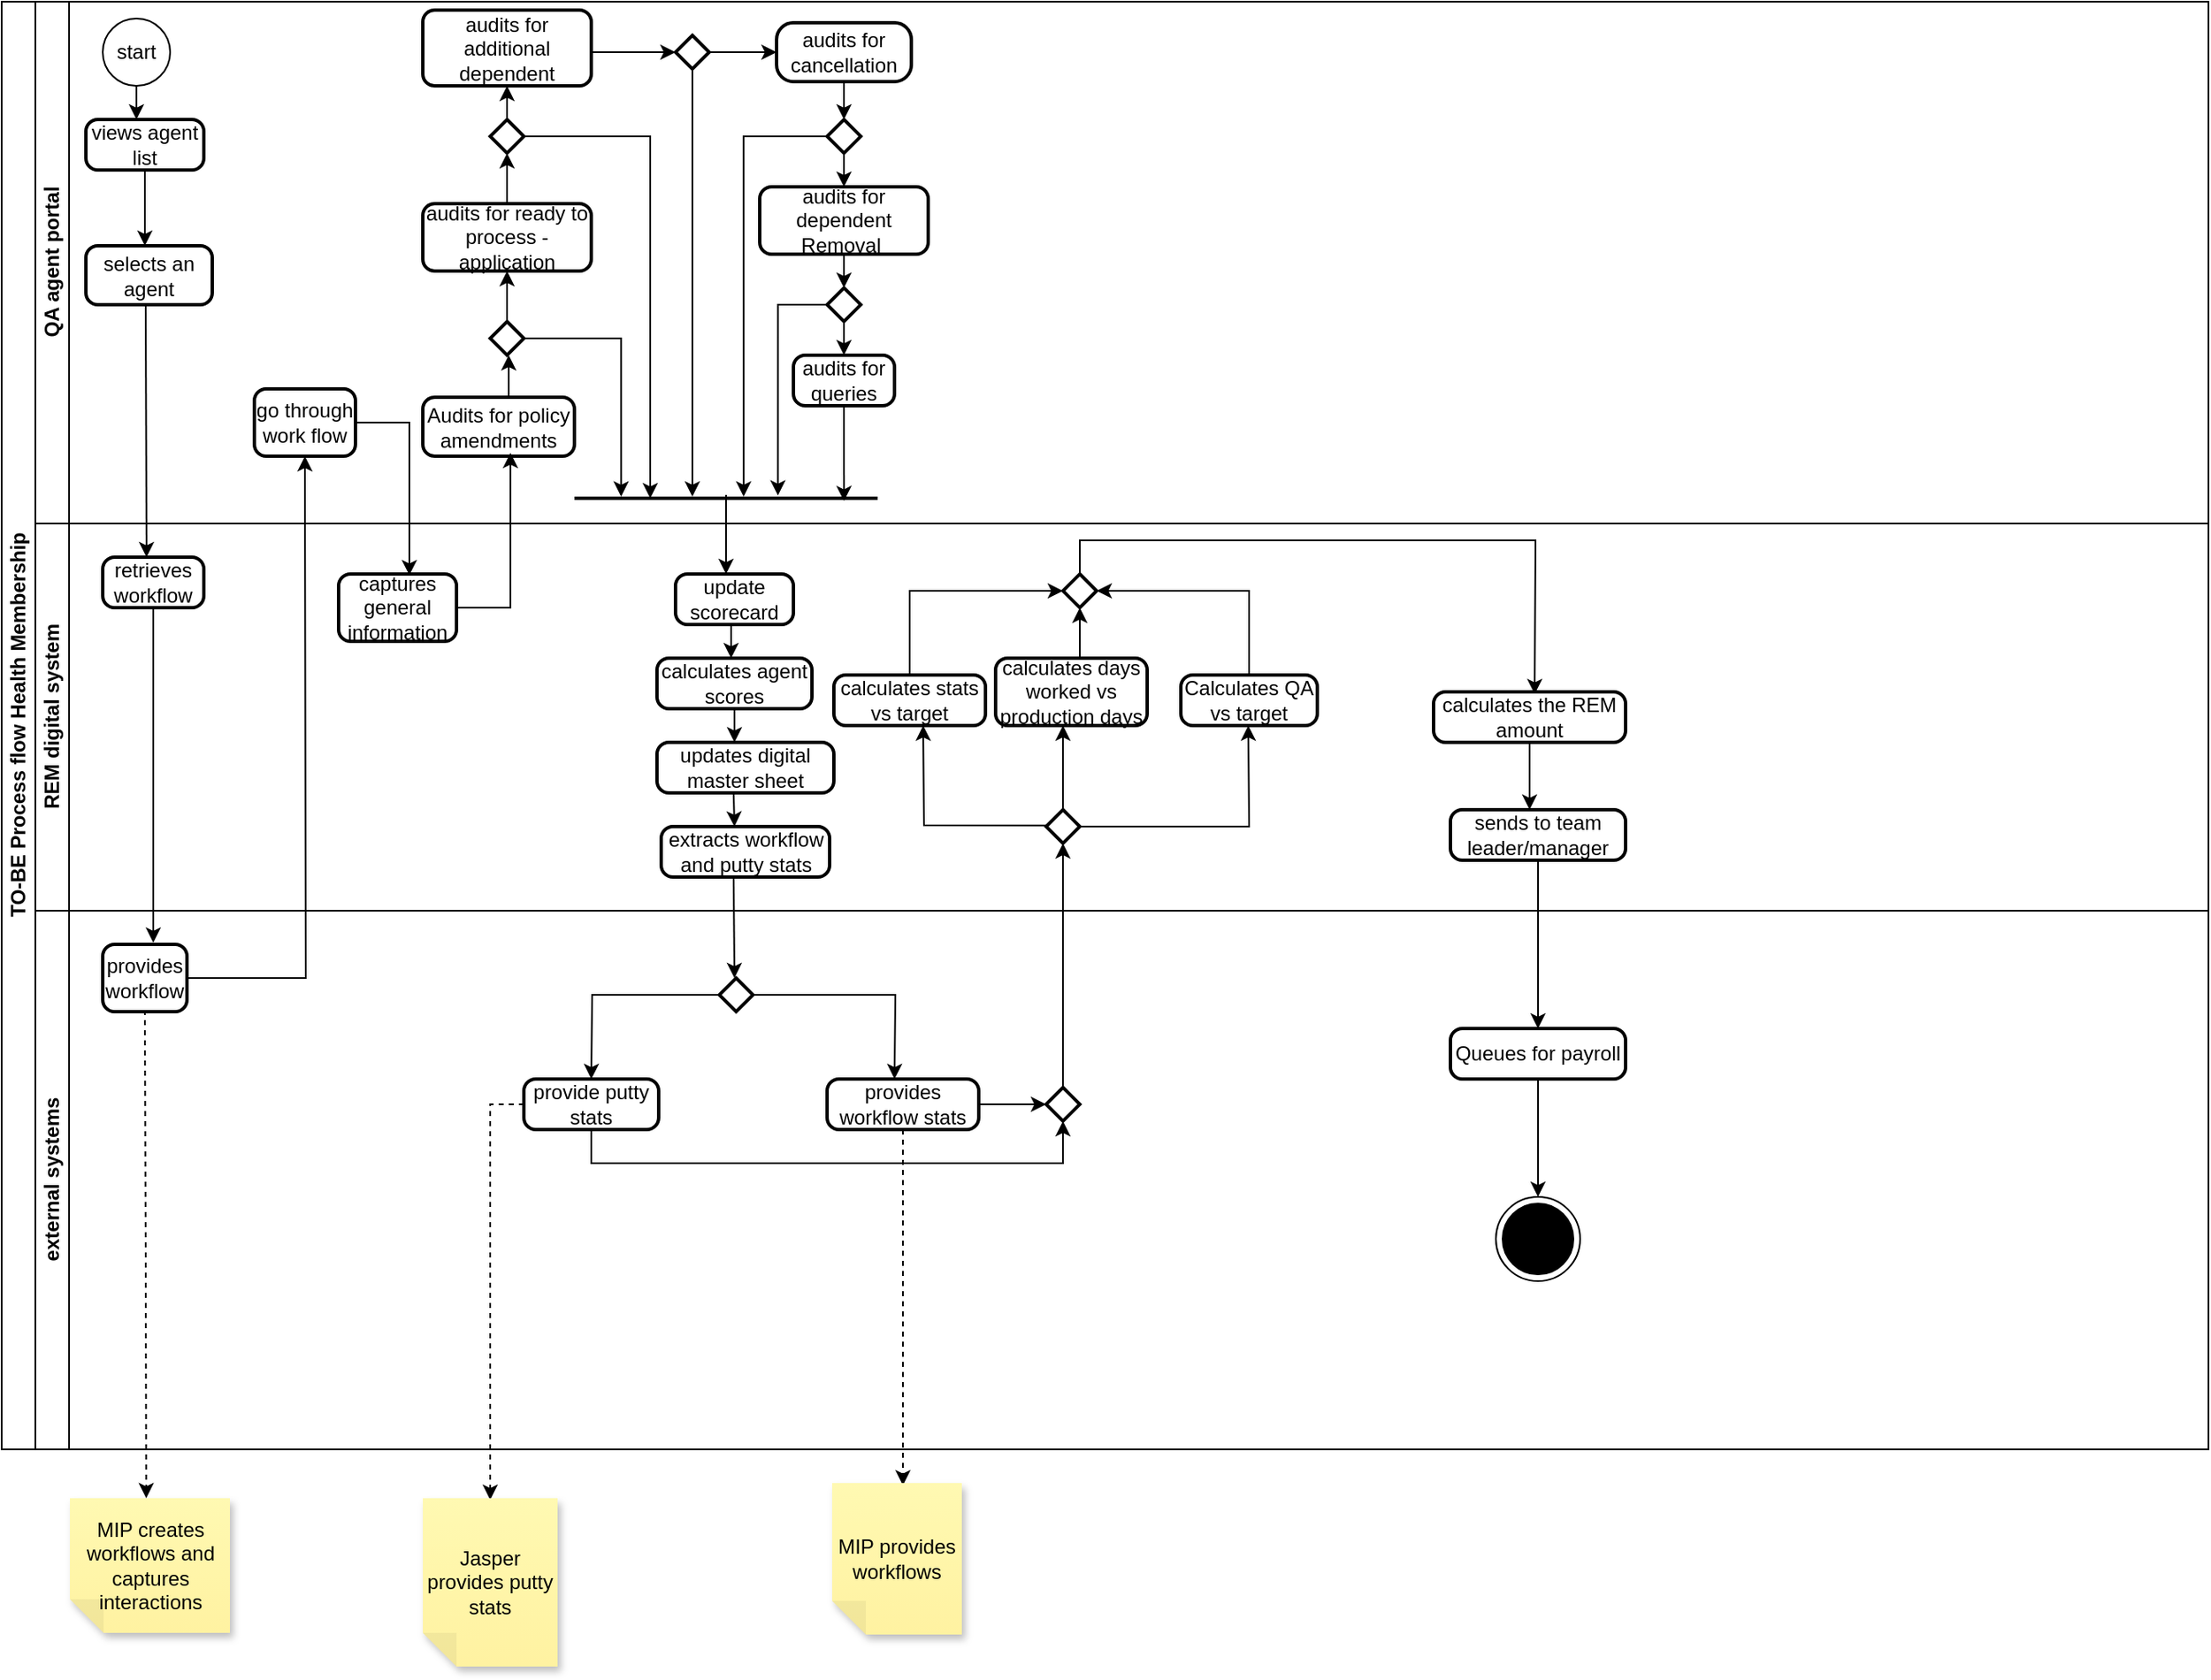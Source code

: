 <mxfile version="26.0.11">
  <diagram name="Page-1" id="Mo5LXh9xZfSiJ2UVL5K4">
    <mxGraphModel dx="1034" dy="454" grid="1" gridSize="10" guides="1" tooltips="1" connect="1" arrows="1" fold="1" page="1" pageScale="1" pageWidth="850" pageHeight="1100" math="0" shadow="0">
      <root>
        <mxCell id="0" />
        <mxCell id="1" parent="0" />
        <mxCell id="3YAbdTH7UzKuv2VdQoLU-1" value="TO-BE Process flow Health Membership" style="swimlane;html=1;childLayout=stackLayout;resizeParent=1;resizeParentMax=0;horizontal=0;startSize=20;horizontalStack=0;" parent="1" vertex="1">
          <mxGeometry x="60" y="190" width="1310" height="860" as="geometry" />
        </mxCell>
        <mxCell id="3YAbdTH7UzKuv2VdQoLU-2" value="QA agent portal" style="swimlane;html=1;startSize=20;horizontal=0;" parent="3YAbdTH7UzKuv2VdQoLU-1" vertex="1">
          <mxGeometry x="20" width="1290" height="310" as="geometry" />
        </mxCell>
        <mxCell id="3YAbdTH7UzKuv2VdQoLU-24" value="go through work flow" style="rounded=1;whiteSpace=wrap;html=1;absoluteArcSize=1;arcSize=14;strokeWidth=2;" parent="3YAbdTH7UzKuv2VdQoLU-2" vertex="1">
          <mxGeometry x="130" y="230" width="60" height="40" as="geometry" />
        </mxCell>
        <mxCell id="YWEc_yPuf_eXvl1y4lAa-35" style="edgeStyle=orthogonalEdgeStyle;rounded=0;orthogonalLoop=1;jettySize=auto;html=1;exitX=0.5;exitY=1;exitDx=0;exitDy=0;" edge="1" parent="3YAbdTH7UzKuv2VdQoLU-2" source="YWEc_yPuf_eXvl1y4lAa-24">
          <mxGeometry relative="1" as="geometry">
            <mxPoint x="60" y="70" as="targetPoint" />
          </mxGeometry>
        </mxCell>
        <mxCell id="YWEc_yPuf_eXvl1y4lAa-24" value="start" style="ellipse;whiteSpace=wrap;html=1;" vertex="1" parent="3YAbdTH7UzKuv2VdQoLU-2">
          <mxGeometry x="40" y="10" width="40" height="40" as="geometry" />
        </mxCell>
        <mxCell id="YWEc_yPuf_eXvl1y4lAa-36" style="edgeStyle=orthogonalEdgeStyle;rounded=0;orthogonalLoop=1;jettySize=auto;html=1;exitX=0.5;exitY=1;exitDx=0;exitDy=0;" edge="1" parent="3YAbdTH7UzKuv2VdQoLU-2" source="YWEc_yPuf_eXvl1y4lAa-26">
          <mxGeometry relative="1" as="geometry">
            <mxPoint x="65" y="145" as="targetPoint" />
            <mxPoint x="65" y="105" as="sourcePoint" />
          </mxGeometry>
        </mxCell>
        <mxCell id="YWEc_yPuf_eXvl1y4lAa-26" value="views agent list" style="rounded=1;whiteSpace=wrap;html=1;absoluteArcSize=1;arcSize=14;strokeWidth=2;" vertex="1" parent="3YAbdTH7UzKuv2VdQoLU-2">
          <mxGeometry x="30" y="70" width="70" height="30" as="geometry" />
        </mxCell>
        <mxCell id="YWEc_yPuf_eXvl1y4lAa-27" value="selects an agent" style="rounded=1;whiteSpace=wrap;html=1;absoluteArcSize=1;arcSize=14;strokeWidth=2;" vertex="1" parent="3YAbdTH7UzKuv2VdQoLU-2">
          <mxGeometry x="30" y="145" width="75" height="35" as="geometry" />
        </mxCell>
        <mxCell id="YWEc_yPuf_eXvl1y4lAa-38" value="" style="endArrow=classic;html=1;rounded=0;" edge="1" parent="3YAbdTH7UzKuv2VdQoLU-2">
          <mxGeometry width="50" height="50" relative="1" as="geometry">
            <mxPoint x="65.5" y="180" as="sourcePoint" />
            <mxPoint x="66" y="330" as="targetPoint" />
          </mxGeometry>
        </mxCell>
        <mxCell id="YWEc_yPuf_eXvl1y4lAa-45" style="edgeStyle=orthogonalEdgeStyle;rounded=0;orthogonalLoop=1;jettySize=auto;html=1;exitX=0.5;exitY=0;exitDx=0;exitDy=0;" edge="1" parent="3YAbdTH7UzKuv2VdQoLU-2" source="YWEc_yPuf_eXvl1y4lAa-46">
          <mxGeometry relative="1" as="geometry">
            <mxPoint x="280" y="210" as="targetPoint" />
          </mxGeometry>
        </mxCell>
        <mxCell id="3YAbdTH7UzKuv2VdQoLU-25" value="Audits for policy amendments" style="rounded=1;whiteSpace=wrap;html=1;absoluteArcSize=1;arcSize=14;strokeWidth=2;" parent="3YAbdTH7UzKuv2VdQoLU-2" vertex="1">
          <mxGeometry x="230" y="235" width="90" height="35" as="geometry" />
        </mxCell>
        <mxCell id="YWEc_yPuf_eXvl1y4lAa-48" style="edgeStyle=orthogonalEdgeStyle;rounded=0;orthogonalLoop=1;jettySize=auto;html=1;exitX=0.5;exitY=0;exitDx=0;exitDy=0;exitPerimeter=0;" edge="1" parent="3YAbdTH7UzKuv2VdQoLU-2" source="YWEc_yPuf_eXvl1y4lAa-46">
          <mxGeometry relative="1" as="geometry">
            <mxPoint x="280" y="160" as="targetPoint" />
          </mxGeometry>
        </mxCell>
        <mxCell id="YWEc_yPuf_eXvl1y4lAa-46" value="" style="strokeWidth=2;html=1;shape=mxgraph.flowchart.decision;whiteSpace=wrap;" vertex="1" parent="3YAbdTH7UzKuv2VdQoLU-2">
          <mxGeometry x="270" y="190" width="20" height="20" as="geometry" />
        </mxCell>
        <mxCell id="YWEc_yPuf_eXvl1y4lAa-47" value="" style="edgeStyle=orthogonalEdgeStyle;rounded=0;orthogonalLoop=1;jettySize=auto;html=1;exitX=0.5;exitY=0;exitDx=0;exitDy=0;" edge="1" parent="3YAbdTH7UzKuv2VdQoLU-2">
          <mxGeometry relative="1" as="geometry">
            <mxPoint x="281" y="210" as="targetPoint" />
            <mxPoint x="276" y="235" as="sourcePoint" />
          </mxGeometry>
        </mxCell>
        <mxCell id="YWEc_yPuf_eXvl1y4lAa-49" style="edgeStyle=orthogonalEdgeStyle;rounded=0;orthogonalLoop=1;jettySize=auto;html=1;exitX=0.5;exitY=0;exitDx=0;exitDy=0;" edge="1" parent="3YAbdTH7UzKuv2VdQoLU-2" source="3YAbdTH7UzKuv2VdQoLU-27">
          <mxGeometry relative="1" as="geometry">
            <mxPoint x="280" y="90" as="targetPoint" />
          </mxGeometry>
        </mxCell>
        <mxCell id="3YAbdTH7UzKuv2VdQoLU-27" value="audits for r&lt;span style=&quot;line-height: 107%; font-family: Aptos, sans-serif;&quot;&gt;&lt;font style=&quot;font-size: 12px;&quot;&gt;eady to process - application&lt;/font&gt;&lt;/span&gt;" style="rounded=1;whiteSpace=wrap;html=1;absoluteArcSize=1;arcSize=14;strokeWidth=2;" parent="3YAbdTH7UzKuv2VdQoLU-2" vertex="1">
          <mxGeometry x="230" y="120" width="100" height="40" as="geometry" />
        </mxCell>
        <mxCell id="YWEc_yPuf_eXvl1y4lAa-51" style="edgeStyle=orthogonalEdgeStyle;rounded=0;orthogonalLoop=1;jettySize=auto;html=1;exitX=0.5;exitY=0;exitDx=0;exitDy=0;exitPerimeter=0;" edge="1" parent="3YAbdTH7UzKuv2VdQoLU-2" source="YWEc_yPuf_eXvl1y4lAa-50">
          <mxGeometry relative="1" as="geometry">
            <mxPoint x="280" y="50" as="targetPoint" />
          </mxGeometry>
        </mxCell>
        <mxCell id="YWEc_yPuf_eXvl1y4lAa-50" value="" style="strokeWidth=2;html=1;shape=mxgraph.flowchart.decision;whiteSpace=wrap;" vertex="1" parent="3YAbdTH7UzKuv2VdQoLU-2">
          <mxGeometry x="270" y="70" width="20" height="20" as="geometry" />
        </mxCell>
        <mxCell id="3YAbdTH7UzKuv2VdQoLU-33" value="audits for additional dependent" style="rounded=1;whiteSpace=wrap;html=1;absoluteArcSize=1;arcSize=14;strokeWidth=2;" parent="3YAbdTH7UzKuv2VdQoLU-2" vertex="1">
          <mxGeometry x="230" y="5" width="100" height="45" as="geometry" />
        </mxCell>
        <mxCell id="YWEc_yPuf_eXvl1y4lAa-54" value="" style="endArrow=classic;html=1;rounded=0;" edge="1" parent="3YAbdTH7UzKuv2VdQoLU-2">
          <mxGeometry width="50" height="50" relative="1" as="geometry">
            <mxPoint x="330" y="30" as="sourcePoint" />
            <mxPoint x="380" y="30" as="targetPoint" />
            <Array as="points">
              <mxPoint x="370" y="30" />
            </Array>
          </mxGeometry>
        </mxCell>
        <mxCell id="YWEc_yPuf_eXvl1y4lAa-58" style="edgeStyle=orthogonalEdgeStyle;rounded=0;orthogonalLoop=1;jettySize=auto;html=1;exitX=1;exitY=0.5;exitDx=0;exitDy=0;exitPerimeter=0;" edge="1" parent="3YAbdTH7UzKuv2VdQoLU-2" source="YWEc_yPuf_eXvl1y4lAa-55">
          <mxGeometry relative="1" as="geometry">
            <mxPoint x="440" y="30" as="targetPoint" />
          </mxGeometry>
        </mxCell>
        <mxCell id="YWEc_yPuf_eXvl1y4lAa-70" style="edgeStyle=orthogonalEdgeStyle;rounded=0;orthogonalLoop=1;jettySize=auto;html=1;exitX=0.5;exitY=1;exitDx=0;exitDy=0;exitPerimeter=0;" edge="1" parent="3YAbdTH7UzKuv2VdQoLU-2" source="YWEc_yPuf_eXvl1y4lAa-55">
          <mxGeometry relative="1" as="geometry">
            <mxPoint x="390" y="294" as="targetPoint" />
            <mxPoint x="390" y="54" as="sourcePoint" />
          </mxGeometry>
        </mxCell>
        <mxCell id="YWEc_yPuf_eXvl1y4lAa-55" value="" style="strokeWidth=2;html=1;shape=mxgraph.flowchart.decision;whiteSpace=wrap;" vertex="1" parent="3YAbdTH7UzKuv2VdQoLU-2">
          <mxGeometry x="380" y="20" width="20" height="20" as="geometry" />
        </mxCell>
        <mxCell id="YWEc_yPuf_eXvl1y4lAa-59" style="edgeStyle=orthogonalEdgeStyle;rounded=0;orthogonalLoop=1;jettySize=auto;html=1;exitX=0.5;exitY=1;exitDx=0;exitDy=0;" edge="1" parent="3YAbdTH7UzKuv2VdQoLU-2" source="3YAbdTH7UzKuv2VdQoLU-35">
          <mxGeometry relative="1" as="geometry">
            <mxPoint x="480" y="70" as="targetPoint" />
          </mxGeometry>
        </mxCell>
        <mxCell id="3YAbdTH7UzKuv2VdQoLU-35" value="audits for cancellation" style="rounded=1;whiteSpace=wrap;html=1;absoluteArcSize=1;arcSize=20;strokeWidth=2;" parent="3YAbdTH7UzKuv2VdQoLU-2" vertex="1">
          <mxGeometry x="440" y="12.5" width="80" height="35" as="geometry" />
        </mxCell>
        <mxCell id="YWEc_yPuf_eXvl1y4lAa-61" style="edgeStyle=orthogonalEdgeStyle;rounded=0;orthogonalLoop=1;jettySize=auto;html=1;exitX=0.5;exitY=1;exitDx=0;exitDy=0;exitPerimeter=0;" edge="1" parent="3YAbdTH7UzKuv2VdQoLU-2" source="YWEc_yPuf_eXvl1y4lAa-60">
          <mxGeometry relative="1" as="geometry">
            <mxPoint x="480" y="110" as="targetPoint" />
          </mxGeometry>
        </mxCell>
        <mxCell id="YWEc_yPuf_eXvl1y4lAa-60" value="" style="strokeWidth=2;html=1;shape=mxgraph.flowchart.decision;whiteSpace=wrap;" vertex="1" parent="3YAbdTH7UzKuv2VdQoLU-2">
          <mxGeometry x="470" y="70" width="20" height="20" as="geometry" />
        </mxCell>
        <mxCell id="YWEc_yPuf_eXvl1y4lAa-63" style="edgeStyle=orthogonalEdgeStyle;rounded=0;orthogonalLoop=1;jettySize=auto;html=1;exitX=0.5;exitY=1;exitDx=0;exitDy=0;" edge="1" parent="3YAbdTH7UzKuv2VdQoLU-2" source="3YAbdTH7UzKuv2VdQoLU-43">
          <mxGeometry relative="1" as="geometry">
            <mxPoint x="480" y="170" as="targetPoint" />
          </mxGeometry>
        </mxCell>
        <mxCell id="3YAbdTH7UzKuv2VdQoLU-43" value="audits for dependent Removal&amp;nbsp;" style="rounded=1;whiteSpace=wrap;html=1;absoluteArcSize=1;arcSize=14;strokeWidth=2;" parent="3YAbdTH7UzKuv2VdQoLU-2" vertex="1">
          <mxGeometry x="430" y="110" width="100" height="40" as="geometry" />
        </mxCell>
        <mxCell id="3YAbdTH7UzKuv2VdQoLU-49" value="audits for queries" style="rounded=1;whiteSpace=wrap;html=1;absoluteArcSize=1;arcSize=14;strokeWidth=2;" parent="3YAbdTH7UzKuv2VdQoLU-2" vertex="1">
          <mxGeometry x="450" y="210" width="60" height="30" as="geometry" />
        </mxCell>
        <mxCell id="YWEc_yPuf_eXvl1y4lAa-65" style="edgeStyle=orthogonalEdgeStyle;rounded=0;orthogonalLoop=1;jettySize=auto;html=1;exitX=0.5;exitY=1;exitDx=0;exitDy=0;exitPerimeter=0;" edge="1" parent="3YAbdTH7UzKuv2VdQoLU-2" source="YWEc_yPuf_eXvl1y4lAa-64">
          <mxGeometry relative="1" as="geometry">
            <mxPoint x="480" y="210" as="targetPoint" />
          </mxGeometry>
        </mxCell>
        <mxCell id="YWEc_yPuf_eXvl1y4lAa-64" value="" style="strokeWidth=2;html=1;shape=mxgraph.flowchart.decision;whiteSpace=wrap;" vertex="1" parent="3YAbdTH7UzKuv2VdQoLU-2">
          <mxGeometry x="470" y="170" width="20" height="20" as="geometry" />
        </mxCell>
        <mxCell id="YWEc_yPuf_eXvl1y4lAa-66" value="" style="line;strokeWidth=2;html=1;" vertex="1" parent="3YAbdTH7UzKuv2VdQoLU-2">
          <mxGeometry x="320" y="290" width="180" height="10" as="geometry" />
        </mxCell>
        <mxCell id="YWEc_yPuf_eXvl1y4lAa-67" style="edgeStyle=orthogonalEdgeStyle;rounded=0;orthogonalLoop=1;jettySize=auto;html=1;exitX=1;exitY=0.5;exitDx=0;exitDy=0;exitPerimeter=0;entryX=0.25;entryY=0.5;entryDx=0;entryDy=0;entryPerimeter=0;" edge="1" parent="3YAbdTH7UzKuv2VdQoLU-2" source="YWEc_yPuf_eXvl1y4lAa-50" target="YWEc_yPuf_eXvl1y4lAa-66">
          <mxGeometry relative="1" as="geometry" />
        </mxCell>
        <mxCell id="YWEc_yPuf_eXvl1y4lAa-69" style="edgeStyle=orthogonalEdgeStyle;rounded=0;orthogonalLoop=1;jettySize=auto;html=1;exitX=1;exitY=0.5;exitDx=0;exitDy=0;exitPerimeter=0;entryX=0.154;entryY=0.4;entryDx=0;entryDy=0;entryPerimeter=0;" edge="1" parent="3YAbdTH7UzKuv2VdQoLU-2" source="YWEc_yPuf_eXvl1y4lAa-46" target="YWEc_yPuf_eXvl1y4lAa-66">
          <mxGeometry relative="1" as="geometry" />
        </mxCell>
        <mxCell id="YWEc_yPuf_eXvl1y4lAa-71" style="edgeStyle=orthogonalEdgeStyle;rounded=0;orthogonalLoop=1;jettySize=auto;html=1;exitX=0;exitY=0.5;exitDx=0;exitDy=0;exitPerimeter=0;entryX=0.558;entryY=0.4;entryDx=0;entryDy=0;entryPerimeter=0;" edge="1" parent="3YAbdTH7UzKuv2VdQoLU-2" source="YWEc_yPuf_eXvl1y4lAa-60" target="YWEc_yPuf_eXvl1y4lAa-66">
          <mxGeometry relative="1" as="geometry">
            <mxPoint x="409" y="290" as="targetPoint" />
          </mxGeometry>
        </mxCell>
        <mxCell id="YWEc_yPuf_eXvl1y4lAa-72" style="edgeStyle=orthogonalEdgeStyle;rounded=0;orthogonalLoop=1;jettySize=auto;html=1;exitX=0;exitY=0.5;exitDx=0;exitDy=0;exitPerimeter=0;entryX=0.671;entryY=0.333;entryDx=0;entryDy=0;entryPerimeter=0;" edge="1" parent="3YAbdTH7UzKuv2VdQoLU-2" source="YWEc_yPuf_eXvl1y4lAa-64" target="YWEc_yPuf_eXvl1y4lAa-66">
          <mxGeometry relative="1" as="geometry" />
        </mxCell>
        <mxCell id="YWEc_yPuf_eXvl1y4lAa-73" style="edgeStyle=orthogonalEdgeStyle;rounded=0;orthogonalLoop=1;jettySize=auto;html=1;exitX=0.5;exitY=1;exitDx=0;exitDy=0;entryX=0.889;entryY=0.667;entryDx=0;entryDy=0;entryPerimeter=0;" edge="1" parent="3YAbdTH7UzKuv2VdQoLU-2" source="3YAbdTH7UzKuv2VdQoLU-49" target="YWEc_yPuf_eXvl1y4lAa-66">
          <mxGeometry relative="1" as="geometry" />
        </mxCell>
        <mxCell id="3YAbdTH7UzKuv2VdQoLU-23" value="REM digital system" style="swimlane;html=1;startSize=20;horizontal=0;" parent="3YAbdTH7UzKuv2VdQoLU-1" vertex="1">
          <mxGeometry x="20" y="310" width="1290" height="230" as="geometry" />
        </mxCell>
        <mxCell id="3YAbdTH7UzKuv2VdQoLU-51" value="captures general information" style="rounded=1;whiteSpace=wrap;html=1;absoluteArcSize=1;arcSize=14;strokeWidth=2;" parent="3YAbdTH7UzKuv2VdQoLU-23" vertex="1">
          <mxGeometry x="180" y="30" width="70" height="40" as="geometry" />
        </mxCell>
        <mxCell id="YWEc_yPuf_eXvl1y4lAa-39" style="edgeStyle=orthogonalEdgeStyle;rounded=0;orthogonalLoop=1;jettySize=auto;html=1;exitX=0.5;exitY=1;exitDx=0;exitDy=0;" edge="1" parent="3YAbdTH7UzKuv2VdQoLU-23" source="YWEc_yPuf_eXvl1y4lAa-9">
          <mxGeometry relative="1" as="geometry">
            <mxPoint x="70" y="249" as="targetPoint" />
            <mxPoint x="70" y="69" as="sourcePoint" />
          </mxGeometry>
        </mxCell>
        <mxCell id="YWEc_yPuf_eXvl1y4lAa-9" value="retrieves workflow" style="rounded=1;whiteSpace=wrap;html=1;absoluteArcSize=1;arcSize=14;strokeWidth=2;" vertex="1" parent="3YAbdTH7UzKuv2VdQoLU-23">
          <mxGeometry x="40" y="20" width="60" height="30" as="geometry" />
        </mxCell>
        <mxCell id="YWEc_yPuf_eXvl1y4lAa-74" value="" style="endArrow=classic;html=1;rounded=0;" edge="1" parent="3YAbdTH7UzKuv2VdQoLU-23">
          <mxGeometry width="50" height="50" relative="1" as="geometry">
            <mxPoint x="410" y="-17" as="sourcePoint" />
            <mxPoint x="410" y="30" as="targetPoint" />
          </mxGeometry>
        </mxCell>
        <mxCell id="YWEc_yPuf_eXvl1y4lAa-76" style="edgeStyle=orthogonalEdgeStyle;rounded=0;orthogonalLoop=1;jettySize=auto;html=1;exitX=0.5;exitY=1;exitDx=0;exitDy=0;" edge="1" parent="3YAbdTH7UzKuv2VdQoLU-23">
          <mxGeometry relative="1" as="geometry">
            <mxPoint x="413" y="80" as="targetPoint" />
            <mxPoint x="418" y="60" as="sourcePoint" />
          </mxGeometry>
        </mxCell>
        <mxCell id="3YAbdTH7UzKuv2VdQoLU-53" value="update scorecard" style="rounded=1;whiteSpace=wrap;html=1;absoluteArcSize=1;arcSize=14;strokeWidth=2;" parent="3YAbdTH7UzKuv2VdQoLU-23" vertex="1">
          <mxGeometry x="380" y="30" width="70" height="30" as="geometry" />
        </mxCell>
        <mxCell id="YWEc_yPuf_eXvl1y4lAa-77" style="edgeStyle=orthogonalEdgeStyle;rounded=0;orthogonalLoop=1;jettySize=auto;html=1;exitX=0.5;exitY=1;exitDx=0;exitDy=0;" edge="1" parent="3YAbdTH7UzKuv2VdQoLU-23" source="3YAbdTH7UzKuv2VdQoLU-71">
          <mxGeometry relative="1" as="geometry">
            <mxPoint x="415" y="130" as="targetPoint" />
          </mxGeometry>
        </mxCell>
        <mxCell id="3YAbdTH7UzKuv2VdQoLU-71" value="calculates agent scores" style="rounded=1;whiteSpace=wrap;html=1;absoluteArcSize=1;arcSize=14;strokeWidth=2;" parent="3YAbdTH7UzKuv2VdQoLU-23" vertex="1">
          <mxGeometry x="369" y="80" width="92" height="30" as="geometry" />
        </mxCell>
        <mxCell id="YWEc_yPuf_eXvl1y4lAa-79" style="edgeStyle=orthogonalEdgeStyle;rounded=0;orthogonalLoop=1;jettySize=auto;html=1;exitX=0.5;exitY=1;exitDx=0;exitDy=0;" edge="1" parent="3YAbdTH7UzKuv2VdQoLU-23">
          <mxGeometry relative="1" as="geometry">
            <mxPoint x="415" y="180" as="targetPoint" />
            <mxPoint x="414.5" y="160" as="sourcePoint" />
          </mxGeometry>
        </mxCell>
        <mxCell id="3YAbdTH7UzKuv2VdQoLU-55" value="updates digital master sheet" style="rounded=1;whiteSpace=wrap;html=1;absoluteArcSize=1;arcSize=14;strokeWidth=2;" parent="3YAbdTH7UzKuv2VdQoLU-23" vertex="1">
          <mxGeometry x="369" y="130" width="105" height="30" as="geometry" />
        </mxCell>
        <mxCell id="3YAbdTH7UzKuv2VdQoLU-72" value="extracts workflow and putty stats" style="rounded=1;whiteSpace=wrap;html=1;absoluteArcSize=1;arcSize=14;strokeWidth=2;" parent="3YAbdTH7UzKuv2VdQoLU-23" vertex="1">
          <mxGeometry x="371.5" y="180" width="100" height="30" as="geometry" />
        </mxCell>
        <mxCell id="YWEc_yPuf_eXvl1y4lAa-82" value="" style="endArrow=classic;html=1;rounded=0;" edge="1" parent="3YAbdTH7UzKuv2VdQoLU-23">
          <mxGeometry width="50" height="50" relative="1" as="geometry">
            <mxPoint x="414.5" y="210" as="sourcePoint" />
            <mxPoint x="415" y="270" as="targetPoint" />
            <Array as="points" />
          </mxGeometry>
        </mxCell>
        <mxCell id="3YAbdTH7UzKuv2VdQoLU-61" value="calculates stats vs target" style="rounded=1;whiteSpace=wrap;html=1;absoluteArcSize=1;arcSize=14;strokeWidth=2;" parent="3YAbdTH7UzKuv2VdQoLU-23" vertex="1">
          <mxGeometry x="474" y="90" width="90" height="30" as="geometry" />
        </mxCell>
        <mxCell id="YWEc_yPuf_eXvl1y4lAa-103" style="edgeStyle=orthogonalEdgeStyle;rounded=0;orthogonalLoop=1;jettySize=auto;html=1;exitX=0.5;exitY=0;exitDx=0;exitDy=0;" edge="1" parent="3YAbdTH7UzKuv2VdQoLU-23" source="3YAbdTH7UzKuv2VdQoLU-63">
          <mxGeometry relative="1" as="geometry">
            <mxPoint x="620" y="50" as="targetPoint" />
          </mxGeometry>
        </mxCell>
        <mxCell id="3YAbdTH7UzKuv2VdQoLU-63" value="calculates days worked vs production days" style="rounded=1;whiteSpace=wrap;html=1;absoluteArcSize=1;arcSize=14;strokeWidth=2;" parent="3YAbdTH7UzKuv2VdQoLU-23" vertex="1">
          <mxGeometry x="570" y="80" width="90" height="40" as="geometry" />
        </mxCell>
        <mxCell id="3YAbdTH7UzKuv2VdQoLU-64" value="Calculates QA vs target" style="rounded=1;whiteSpace=wrap;html=1;absoluteArcSize=1;arcSize=14;strokeWidth=2;" parent="3YAbdTH7UzKuv2VdQoLU-23" vertex="1">
          <mxGeometry x="680" y="90" width="81" height="30" as="geometry" />
        </mxCell>
        <mxCell id="YWEc_yPuf_eXvl1y4lAa-108" style="edgeStyle=orthogonalEdgeStyle;rounded=0;orthogonalLoop=1;jettySize=auto;html=1;exitX=0.5;exitY=0;exitDx=0;exitDy=0;exitPerimeter=0;" edge="1" parent="3YAbdTH7UzKuv2VdQoLU-23" source="YWEc_yPuf_eXvl1y4lAa-105">
          <mxGeometry relative="1" as="geometry">
            <mxPoint x="890" y="101.333" as="targetPoint" />
          </mxGeometry>
        </mxCell>
        <mxCell id="YWEc_yPuf_eXvl1y4lAa-105" value="" style="strokeWidth=2;html=1;shape=mxgraph.flowchart.decision;whiteSpace=wrap;" vertex="1" parent="3YAbdTH7UzKuv2VdQoLU-23">
          <mxGeometry x="610" y="30" width="20" height="20" as="geometry" />
        </mxCell>
        <mxCell id="YWEc_yPuf_eXvl1y4lAa-106" style="edgeStyle=orthogonalEdgeStyle;rounded=0;orthogonalLoop=1;jettySize=auto;html=1;exitX=0.5;exitY=0;exitDx=0;exitDy=0;entryX=0;entryY=0.5;entryDx=0;entryDy=0;entryPerimeter=0;" edge="1" parent="3YAbdTH7UzKuv2VdQoLU-23" source="3YAbdTH7UzKuv2VdQoLU-61" target="YWEc_yPuf_eXvl1y4lAa-105">
          <mxGeometry relative="1" as="geometry" />
        </mxCell>
        <mxCell id="YWEc_yPuf_eXvl1y4lAa-107" style="edgeStyle=orthogonalEdgeStyle;rounded=0;orthogonalLoop=1;jettySize=auto;html=1;exitX=0.5;exitY=0;exitDx=0;exitDy=0;entryX=1;entryY=0.5;entryDx=0;entryDy=0;entryPerimeter=0;" edge="1" parent="3YAbdTH7UzKuv2VdQoLU-23" source="3YAbdTH7UzKuv2VdQoLU-64" target="YWEc_yPuf_eXvl1y4lAa-105">
          <mxGeometry relative="1" as="geometry" />
        </mxCell>
        <mxCell id="YWEc_yPuf_eXvl1y4lAa-109" style="edgeStyle=orthogonalEdgeStyle;rounded=0;orthogonalLoop=1;jettySize=auto;html=1;exitX=0.5;exitY=1;exitDx=0;exitDy=0;" edge="1" parent="3YAbdTH7UzKuv2VdQoLU-23" source="3YAbdTH7UzKuv2VdQoLU-66">
          <mxGeometry relative="1" as="geometry">
            <mxPoint x="887" y="170" as="targetPoint" />
          </mxGeometry>
        </mxCell>
        <mxCell id="3YAbdTH7UzKuv2VdQoLU-66" value="calculates the REM amount" style="rounded=1;whiteSpace=wrap;html=1;absoluteArcSize=1;arcSize=14;strokeWidth=2;" parent="3YAbdTH7UzKuv2VdQoLU-23" vertex="1">
          <mxGeometry x="830" y="100" width="114" height="30" as="geometry" />
        </mxCell>
        <mxCell id="YWEc_yPuf_eXvl1y4lAa-110" style="edgeStyle=orthogonalEdgeStyle;rounded=0;orthogonalLoop=1;jettySize=auto;html=1;exitX=0.5;exitY=1;exitDx=0;exitDy=0;" edge="1" parent="3YAbdTH7UzKuv2VdQoLU-23" source="3YAbdTH7UzKuv2VdQoLU-67">
          <mxGeometry relative="1" as="geometry">
            <mxPoint x="892" y="300" as="targetPoint" />
          </mxGeometry>
        </mxCell>
        <mxCell id="3YAbdTH7UzKuv2VdQoLU-67" value="sends to team leader/manager" style="rounded=1;whiteSpace=wrap;html=1;absoluteArcSize=1;arcSize=14;strokeWidth=2;" parent="3YAbdTH7UzKuv2VdQoLU-23" vertex="1">
          <mxGeometry x="840" y="170" width="104" height="30" as="geometry" />
        </mxCell>
        <mxCell id="3YAbdTH7UzKuv2VdQoLU-50" value="external systems" style="swimlane;html=1;startSize=20;horizontal=0;" parent="3YAbdTH7UzKuv2VdQoLU-1" vertex="1">
          <mxGeometry x="20" y="540" width="1290" height="320" as="geometry" />
        </mxCell>
        <mxCell id="YWEc_yPuf_eXvl1y4lAa-12" style="edgeStyle=orthogonalEdgeStyle;rounded=0;orthogonalLoop=1;jettySize=auto;html=1;exitX=1;exitY=0.5;exitDx=0;exitDy=0;" edge="1" parent="3YAbdTH7UzKuv2VdQoLU-50" source="YWEc_yPuf_eXvl1y4lAa-11">
          <mxGeometry relative="1" as="geometry">
            <mxPoint x="160" y="-270" as="targetPoint" />
          </mxGeometry>
        </mxCell>
        <mxCell id="YWEc_yPuf_eXvl1y4lAa-11" value="provides workflow" style="rounded=1;whiteSpace=wrap;html=1;absoluteArcSize=1;arcSize=14;strokeWidth=2;" vertex="1" parent="3YAbdTH7UzKuv2VdQoLU-50">
          <mxGeometry x="40" y="20" width="50" height="40" as="geometry" />
        </mxCell>
        <mxCell id="YWEc_yPuf_eXvl1y4lAa-91" style="edgeStyle=orthogonalEdgeStyle;rounded=0;orthogonalLoop=1;jettySize=auto;html=1;exitX=1;exitY=0.5;exitDx=0;exitDy=0;" edge="1" parent="3YAbdTH7UzKuv2VdQoLU-50" source="YWEc_yPuf_eXvl1y4lAa-92">
          <mxGeometry relative="1" as="geometry">
            <mxPoint x="600" y="115" as="targetPoint" />
          </mxGeometry>
        </mxCell>
        <mxCell id="YWEc_yPuf_eXvl1y4lAa-96" style="edgeStyle=orthogonalEdgeStyle;rounded=0;orthogonalLoop=1;jettySize=auto;html=1;exitX=0.5;exitY=1;exitDx=0;exitDy=0;dashed=1;" edge="1" parent="3YAbdTH7UzKuv2VdQoLU-50" source="3YAbdTH7UzKuv2VdQoLU-15">
          <mxGeometry relative="1" as="geometry">
            <mxPoint x="515" y="341.333" as="targetPoint" />
          </mxGeometry>
        </mxCell>
        <mxCell id="3YAbdTH7UzKuv2VdQoLU-15" value="provides workflow stats" style="rounded=1;whiteSpace=wrap;html=1;absoluteArcSize=1;arcSize=14;strokeWidth=2;" parent="3YAbdTH7UzKuv2VdQoLU-50" vertex="1">
          <mxGeometry x="470" y="100" width="90" height="30" as="geometry" />
        </mxCell>
        <mxCell id="YWEc_yPuf_eXvl1y4lAa-84" style="edgeStyle=orthogonalEdgeStyle;rounded=0;orthogonalLoop=1;jettySize=auto;html=1;exitX=1;exitY=0.5;exitDx=0;exitDy=0;exitPerimeter=0;" edge="1" parent="3YAbdTH7UzKuv2VdQoLU-50" source="YWEc_yPuf_eXvl1y4lAa-83">
          <mxGeometry relative="1" as="geometry">
            <mxPoint x="510" y="100" as="targetPoint" />
          </mxGeometry>
        </mxCell>
        <mxCell id="YWEc_yPuf_eXvl1y4lAa-88" style="edgeStyle=orthogonalEdgeStyle;rounded=0;orthogonalLoop=1;jettySize=auto;html=1;exitX=0;exitY=0.5;exitDx=0;exitDy=0;exitPerimeter=0;" edge="1" parent="3YAbdTH7UzKuv2VdQoLU-50" source="YWEc_yPuf_eXvl1y4lAa-83">
          <mxGeometry relative="1" as="geometry">
            <mxPoint x="330" y="100" as="targetPoint" />
          </mxGeometry>
        </mxCell>
        <mxCell id="YWEc_yPuf_eXvl1y4lAa-83" value="" style="strokeWidth=2;html=1;shape=mxgraph.flowchart.decision;whiteSpace=wrap;" vertex="1" parent="3YAbdTH7UzKuv2VdQoLU-50">
          <mxGeometry x="406" y="40" width="20" height="20" as="geometry" />
        </mxCell>
        <mxCell id="YWEc_yPuf_eXvl1y4lAa-97" style="edgeStyle=orthogonalEdgeStyle;rounded=0;orthogonalLoop=1;jettySize=auto;html=1;exitX=0;exitY=0.5;exitDx=0;exitDy=0;dashed=1;" edge="1" parent="3YAbdTH7UzKuv2VdQoLU-50" source="3YAbdTH7UzKuv2VdQoLU-13">
          <mxGeometry relative="1" as="geometry">
            <mxPoint x="270" y="350" as="targetPoint" />
          </mxGeometry>
        </mxCell>
        <mxCell id="3YAbdTH7UzKuv2VdQoLU-13" value="provide putty stats" style="rounded=1;whiteSpace=wrap;html=1;absoluteArcSize=1;arcSize=14;strokeWidth=2;" parent="3YAbdTH7UzKuv2VdQoLU-50" vertex="1">
          <mxGeometry x="290" y="100" width="80" height="30" as="geometry" />
        </mxCell>
        <mxCell id="YWEc_yPuf_eXvl1y4lAa-94" style="edgeStyle=orthogonalEdgeStyle;rounded=0;orthogonalLoop=1;jettySize=auto;html=1;exitX=0.5;exitY=0;exitDx=0;exitDy=0;exitPerimeter=0;" edge="1" parent="3YAbdTH7UzKuv2VdQoLU-50" source="YWEc_yPuf_eXvl1y4lAa-98">
          <mxGeometry relative="1" as="geometry">
            <mxPoint x="610" y="-40" as="targetPoint" />
          </mxGeometry>
        </mxCell>
        <mxCell id="YWEc_yPuf_eXvl1y4lAa-92" value="" style="strokeWidth=2;html=1;shape=mxgraph.flowchart.decision;whiteSpace=wrap;" vertex="1" parent="3YAbdTH7UzKuv2VdQoLU-50">
          <mxGeometry x="600" y="105" width="20" height="20" as="geometry" />
        </mxCell>
        <mxCell id="YWEc_yPuf_eXvl1y4lAa-93" value="" style="edgeStyle=orthogonalEdgeStyle;rounded=0;orthogonalLoop=1;jettySize=auto;html=1;exitX=1;exitY=0.5;exitDx=0;exitDy=0;" edge="1" parent="3YAbdTH7UzKuv2VdQoLU-50" source="3YAbdTH7UzKuv2VdQoLU-15" target="YWEc_yPuf_eXvl1y4lAa-92">
          <mxGeometry relative="1" as="geometry">
            <mxPoint x="680" y="845" as="targetPoint" />
            <mxPoint x="640" y="845" as="sourcePoint" />
          </mxGeometry>
        </mxCell>
        <mxCell id="YWEc_yPuf_eXvl1y4lAa-95" style="edgeStyle=orthogonalEdgeStyle;rounded=0;orthogonalLoop=1;jettySize=auto;html=1;exitX=0.5;exitY=1;exitDx=0;exitDy=0;entryX=0.5;entryY=1;entryDx=0;entryDy=0;entryPerimeter=0;" edge="1" parent="3YAbdTH7UzKuv2VdQoLU-50" source="3YAbdTH7UzKuv2VdQoLU-13" target="YWEc_yPuf_eXvl1y4lAa-92">
          <mxGeometry relative="1" as="geometry" />
        </mxCell>
        <mxCell id="YWEc_yPuf_eXvl1y4lAa-100" style="edgeStyle=orthogonalEdgeStyle;rounded=0;orthogonalLoop=1;jettySize=auto;html=1;exitX=0.5;exitY=0;exitDx=0;exitDy=0;exitPerimeter=0;" edge="1" parent="3YAbdTH7UzKuv2VdQoLU-50" source="YWEc_yPuf_eXvl1y4lAa-98">
          <mxGeometry relative="1" as="geometry">
            <mxPoint x="610" y="-110" as="targetPoint" />
          </mxGeometry>
        </mxCell>
        <mxCell id="YWEc_yPuf_eXvl1y4lAa-101" style="edgeStyle=orthogonalEdgeStyle;rounded=0;orthogonalLoop=1;jettySize=auto;html=1;exitX=0.367;exitY=0.467;exitDx=0;exitDy=0;exitPerimeter=0;" edge="1" parent="3YAbdTH7UzKuv2VdQoLU-50" source="YWEc_yPuf_eXvl1y4lAa-98">
          <mxGeometry relative="1" as="geometry">
            <mxPoint x="527" y="-110" as="targetPoint" />
            <mxPoint x="587" y="-50" as="sourcePoint" />
          </mxGeometry>
        </mxCell>
        <mxCell id="YWEc_yPuf_eXvl1y4lAa-102" style="edgeStyle=orthogonalEdgeStyle;rounded=0;orthogonalLoop=1;jettySize=auto;html=1;exitX=1;exitY=0.5;exitDx=0;exitDy=0;exitPerimeter=0;" edge="1" parent="3YAbdTH7UzKuv2VdQoLU-50" source="YWEc_yPuf_eXvl1y4lAa-98">
          <mxGeometry relative="1" as="geometry">
            <mxPoint x="720" y="-110" as="targetPoint" />
          </mxGeometry>
        </mxCell>
        <mxCell id="YWEc_yPuf_eXvl1y4lAa-98" value="" style="strokeWidth=2;html=1;shape=mxgraph.flowchart.decision;whiteSpace=wrap;" vertex="1" parent="3YAbdTH7UzKuv2VdQoLU-50">
          <mxGeometry x="600" y="-60" width="20" height="20" as="geometry" />
        </mxCell>
        <mxCell id="YWEc_yPuf_eXvl1y4lAa-99" value="" style="edgeStyle=orthogonalEdgeStyle;rounded=0;orthogonalLoop=1;jettySize=auto;html=1;exitX=0.5;exitY=0;exitDx=0;exitDy=0;exitPerimeter=0;" edge="1" parent="3YAbdTH7UzKuv2VdQoLU-50" source="YWEc_yPuf_eXvl1y4lAa-92" target="YWEc_yPuf_eXvl1y4lAa-98">
          <mxGeometry relative="1" as="geometry">
            <mxPoint x="690" y="690" as="targetPoint" />
            <mxPoint x="690" y="835" as="sourcePoint" />
          </mxGeometry>
        </mxCell>
        <mxCell id="YWEc_yPuf_eXvl1y4lAa-112" style="edgeStyle=orthogonalEdgeStyle;rounded=0;orthogonalLoop=1;jettySize=auto;html=1;exitX=0.5;exitY=1;exitDx=0;exitDy=0;" edge="1" parent="3YAbdTH7UzKuv2VdQoLU-50" source="3YAbdTH7UzKuv2VdQoLU-20">
          <mxGeometry relative="1" as="geometry">
            <mxPoint x="892" y="170" as="targetPoint" />
          </mxGeometry>
        </mxCell>
        <mxCell id="3YAbdTH7UzKuv2VdQoLU-20" value="Queues for payroll" style="rounded=1;whiteSpace=wrap;html=1;absoluteArcSize=1;arcSize=14;strokeWidth=2;" parent="3YAbdTH7UzKuv2VdQoLU-50" vertex="1">
          <mxGeometry x="840" y="70" width="104" height="30" as="geometry" />
        </mxCell>
        <mxCell id="3YAbdTH7UzKuv2VdQoLU-21" value="" style="ellipse;html=1;shape=endState;fillColor=strokeColor;" parent="3YAbdTH7UzKuv2VdQoLU-50" vertex="1">
          <mxGeometry x="867" y="170" width="50" height="50" as="geometry" />
        </mxCell>
        <mxCell id="YWEc_yPuf_eXvl1y4lAa-40" style="edgeStyle=orthogonalEdgeStyle;rounded=0;orthogonalLoop=1;jettySize=auto;html=1;exitX=1;exitY=0.5;exitDx=0;exitDy=0;entryX=0.6;entryY=0.017;entryDx=0;entryDy=0;entryPerimeter=0;" edge="1" parent="3YAbdTH7UzKuv2VdQoLU-1" source="3YAbdTH7UzKuv2VdQoLU-24" target="3YAbdTH7UzKuv2VdQoLU-51">
          <mxGeometry relative="1" as="geometry" />
        </mxCell>
        <mxCell id="YWEc_yPuf_eXvl1y4lAa-41" style="edgeStyle=orthogonalEdgeStyle;rounded=0;orthogonalLoop=1;jettySize=auto;html=1;exitX=1;exitY=0.5;exitDx=0;exitDy=0;entryX=0.578;entryY=0.943;entryDx=0;entryDy=0;entryPerimeter=0;" edge="1" parent="3YAbdTH7UzKuv2VdQoLU-1" source="3YAbdTH7UzKuv2VdQoLU-51" target="3YAbdTH7UzKuv2VdQoLU-25">
          <mxGeometry relative="1" as="geometry">
            <mxPoint x="300" y="280" as="targetPoint" />
          </mxGeometry>
        </mxCell>
        <mxCell id="3YAbdTH7UzKuv2VdQoLU-80" value="MIP creates workflows and captures interactions" style="shape=note;whiteSpace=wrap;html=1;backgroundOutline=1;fontColor=#000000;darkOpacity=0.05;fillColor=#FFF9B2;strokeColor=none;fillStyle=solid;direction=west;gradientDirection=north;gradientColor=#FFF2A1;shadow=1;size=20;pointerEvents=1;" parent="1" vertex="1">
          <mxGeometry x="100.5" y="1079" width="95" height="80" as="geometry" />
        </mxCell>
        <mxCell id="3YAbdTH7UzKuv2VdQoLU-82" value="Jasper provides putty stats" style="shape=note;whiteSpace=wrap;html=1;backgroundOutline=1;fontColor=#000000;darkOpacity=0.05;fillColor=#FFF9B2;strokeColor=none;fillStyle=solid;direction=west;gradientDirection=north;gradientColor=#FFF2A1;shadow=1;size=20;pointerEvents=1;" parent="1" vertex="1">
          <mxGeometry x="310" y="1079" width="80" height="100" as="geometry" />
        </mxCell>
        <mxCell id="3YAbdTH7UzKuv2VdQoLU-83" value="MIP provides workflows" style="shape=note;whiteSpace=wrap;html=1;backgroundOutline=1;fontColor=#000000;darkOpacity=0.05;fillColor=#FFF9B2;strokeColor=none;fillStyle=solid;direction=west;gradientDirection=north;gradientColor=#FFF2A1;shadow=1;size=20;pointerEvents=1;" parent="1" vertex="1">
          <mxGeometry x="553" y="1070" width="77" height="90" as="geometry" />
        </mxCell>
        <mxCell id="YWEc_yPuf_eXvl1y4lAa-113" style="edgeStyle=orthogonalEdgeStyle;rounded=0;orthogonalLoop=1;jettySize=auto;html=1;exitX=0.5;exitY=1;exitDx=0;exitDy=0;entryX=0.523;entryY=1.075;entryDx=0;entryDy=0;entryPerimeter=0;dashed=1;" edge="1" parent="1">
          <mxGeometry relative="1" as="geometry">
            <mxPoint x="145" y="789" as="sourcePoint" />
            <mxPoint x="145.815" y="1079" as="targetPoint" />
          </mxGeometry>
        </mxCell>
      </root>
    </mxGraphModel>
  </diagram>
</mxfile>
